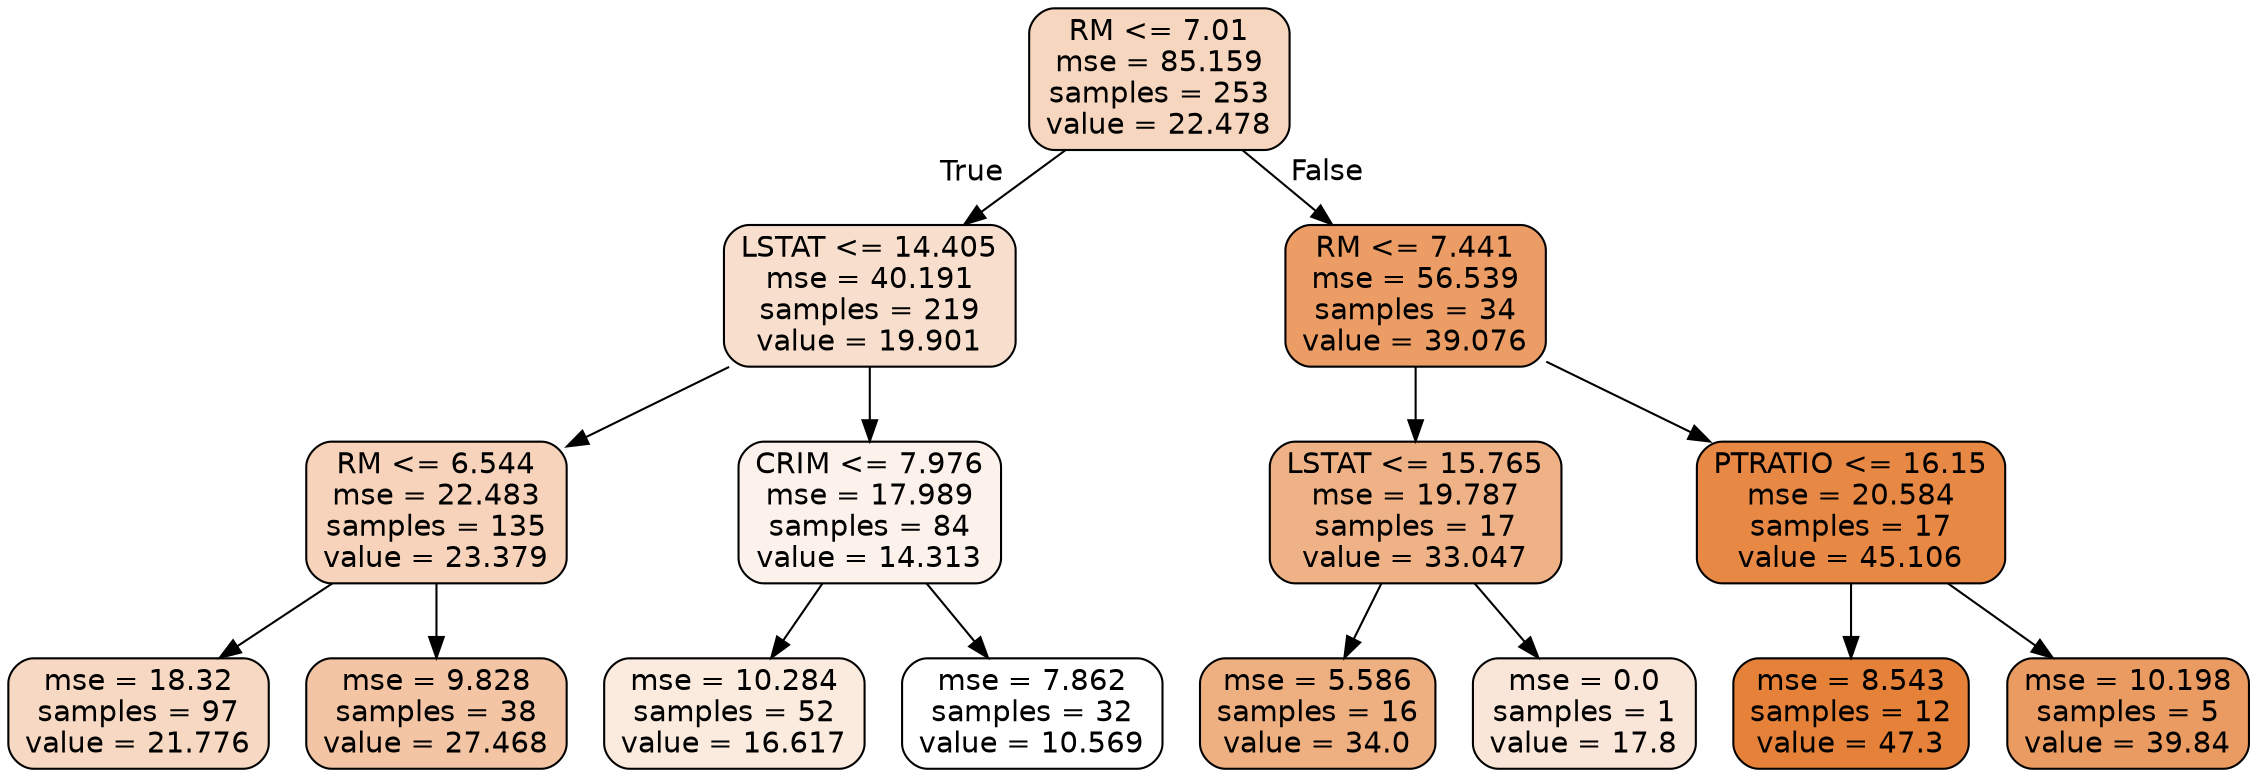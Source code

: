 digraph Tree {
node [shape=box, style="filled, rounded", color="black", fontname=helvetica] ;
edge [fontname=helvetica] ;
0 [label="RM <= 7.01\nmse = 85.159\nsamples = 253\nvalue = 22.478", fillcolor="#f7d6bf"] ;
1 [label="LSTAT <= 14.405\nmse = 40.191\nsamples = 219\nvalue = 19.901", fillcolor="#f8dfcd"] ;
0 -> 1 [labeldistance=2.5, labelangle=45, headlabel="True"] ;
2 [label="RM <= 6.544\nmse = 22.483\nsamples = 135\nvalue = 23.379", fillcolor="#f6d3ba"] ;
1 -> 2 ;
3 [label="mse = 18.32\nsamples = 97\nvalue = 21.776", fillcolor="#f7d9c3"] ;
2 -> 3 ;
4 [label="mse = 9.828\nsamples = 38\nvalue = 27.468", fillcolor="#f3c5a4"] ;
2 -> 4 ;
5 [label="CRIM <= 7.976\nmse = 17.989\nsamples = 84\nvalue = 14.313", fillcolor="#fcf2eb"] ;
1 -> 5 ;
6 [label="mse = 10.284\nsamples = 52\nvalue = 16.617", fillcolor="#fbeade"] ;
5 -> 6 ;
7 [label="mse = 7.862\nsamples = 32\nvalue = 10.569", fillcolor="#ffffff"] ;
5 -> 7 ;
8 [label="RM <= 7.441\nmse = 56.539\nsamples = 34\nvalue = 39.076", fillcolor="#eb9d65"] ;
0 -> 8 [labeldistance=2.5, labelangle=-45, headlabel="False"] ;
9 [label="LSTAT <= 15.765\nmse = 19.787\nsamples = 17\nvalue = 33.047", fillcolor="#efb286"] ;
8 -> 9 ;
10 [label="mse = 5.586\nsamples = 16\nvalue = 34.0", fillcolor="#eeaf81"] ;
9 -> 10 ;
11 [label="mse = 0.0\nsamples = 1\nvalue = 17.8", fillcolor="#fae6d8"] ;
9 -> 11 ;
12 [label="PTRATIO <= 16.15\nmse = 20.584\nsamples = 17\nvalue = 45.106", fillcolor="#e78945"] ;
8 -> 12 ;
13 [label="mse = 8.543\nsamples = 12\nvalue = 47.3", fillcolor="#e58139"] ;
12 -> 13 ;
14 [label="mse = 10.198\nsamples = 5\nvalue = 39.84", fillcolor="#ea9b61"] ;
12 -> 14 ;
}